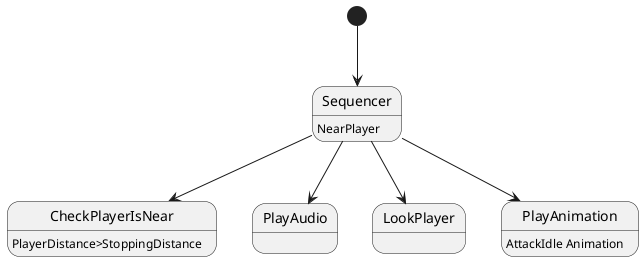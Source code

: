@startuml

[*]-->Sequencer
Sequencer-->CheckPlayerIsNear
Sequencer : NearPlayer
CheckPlayerIsNear : PlayerDistance>StoppingDistance
Sequencer-->PlayAudio
Sequencer-->LookPlayer
Sequencer-->PlayAnimation
PlayAnimation : AttackIdle Animation

@enduml